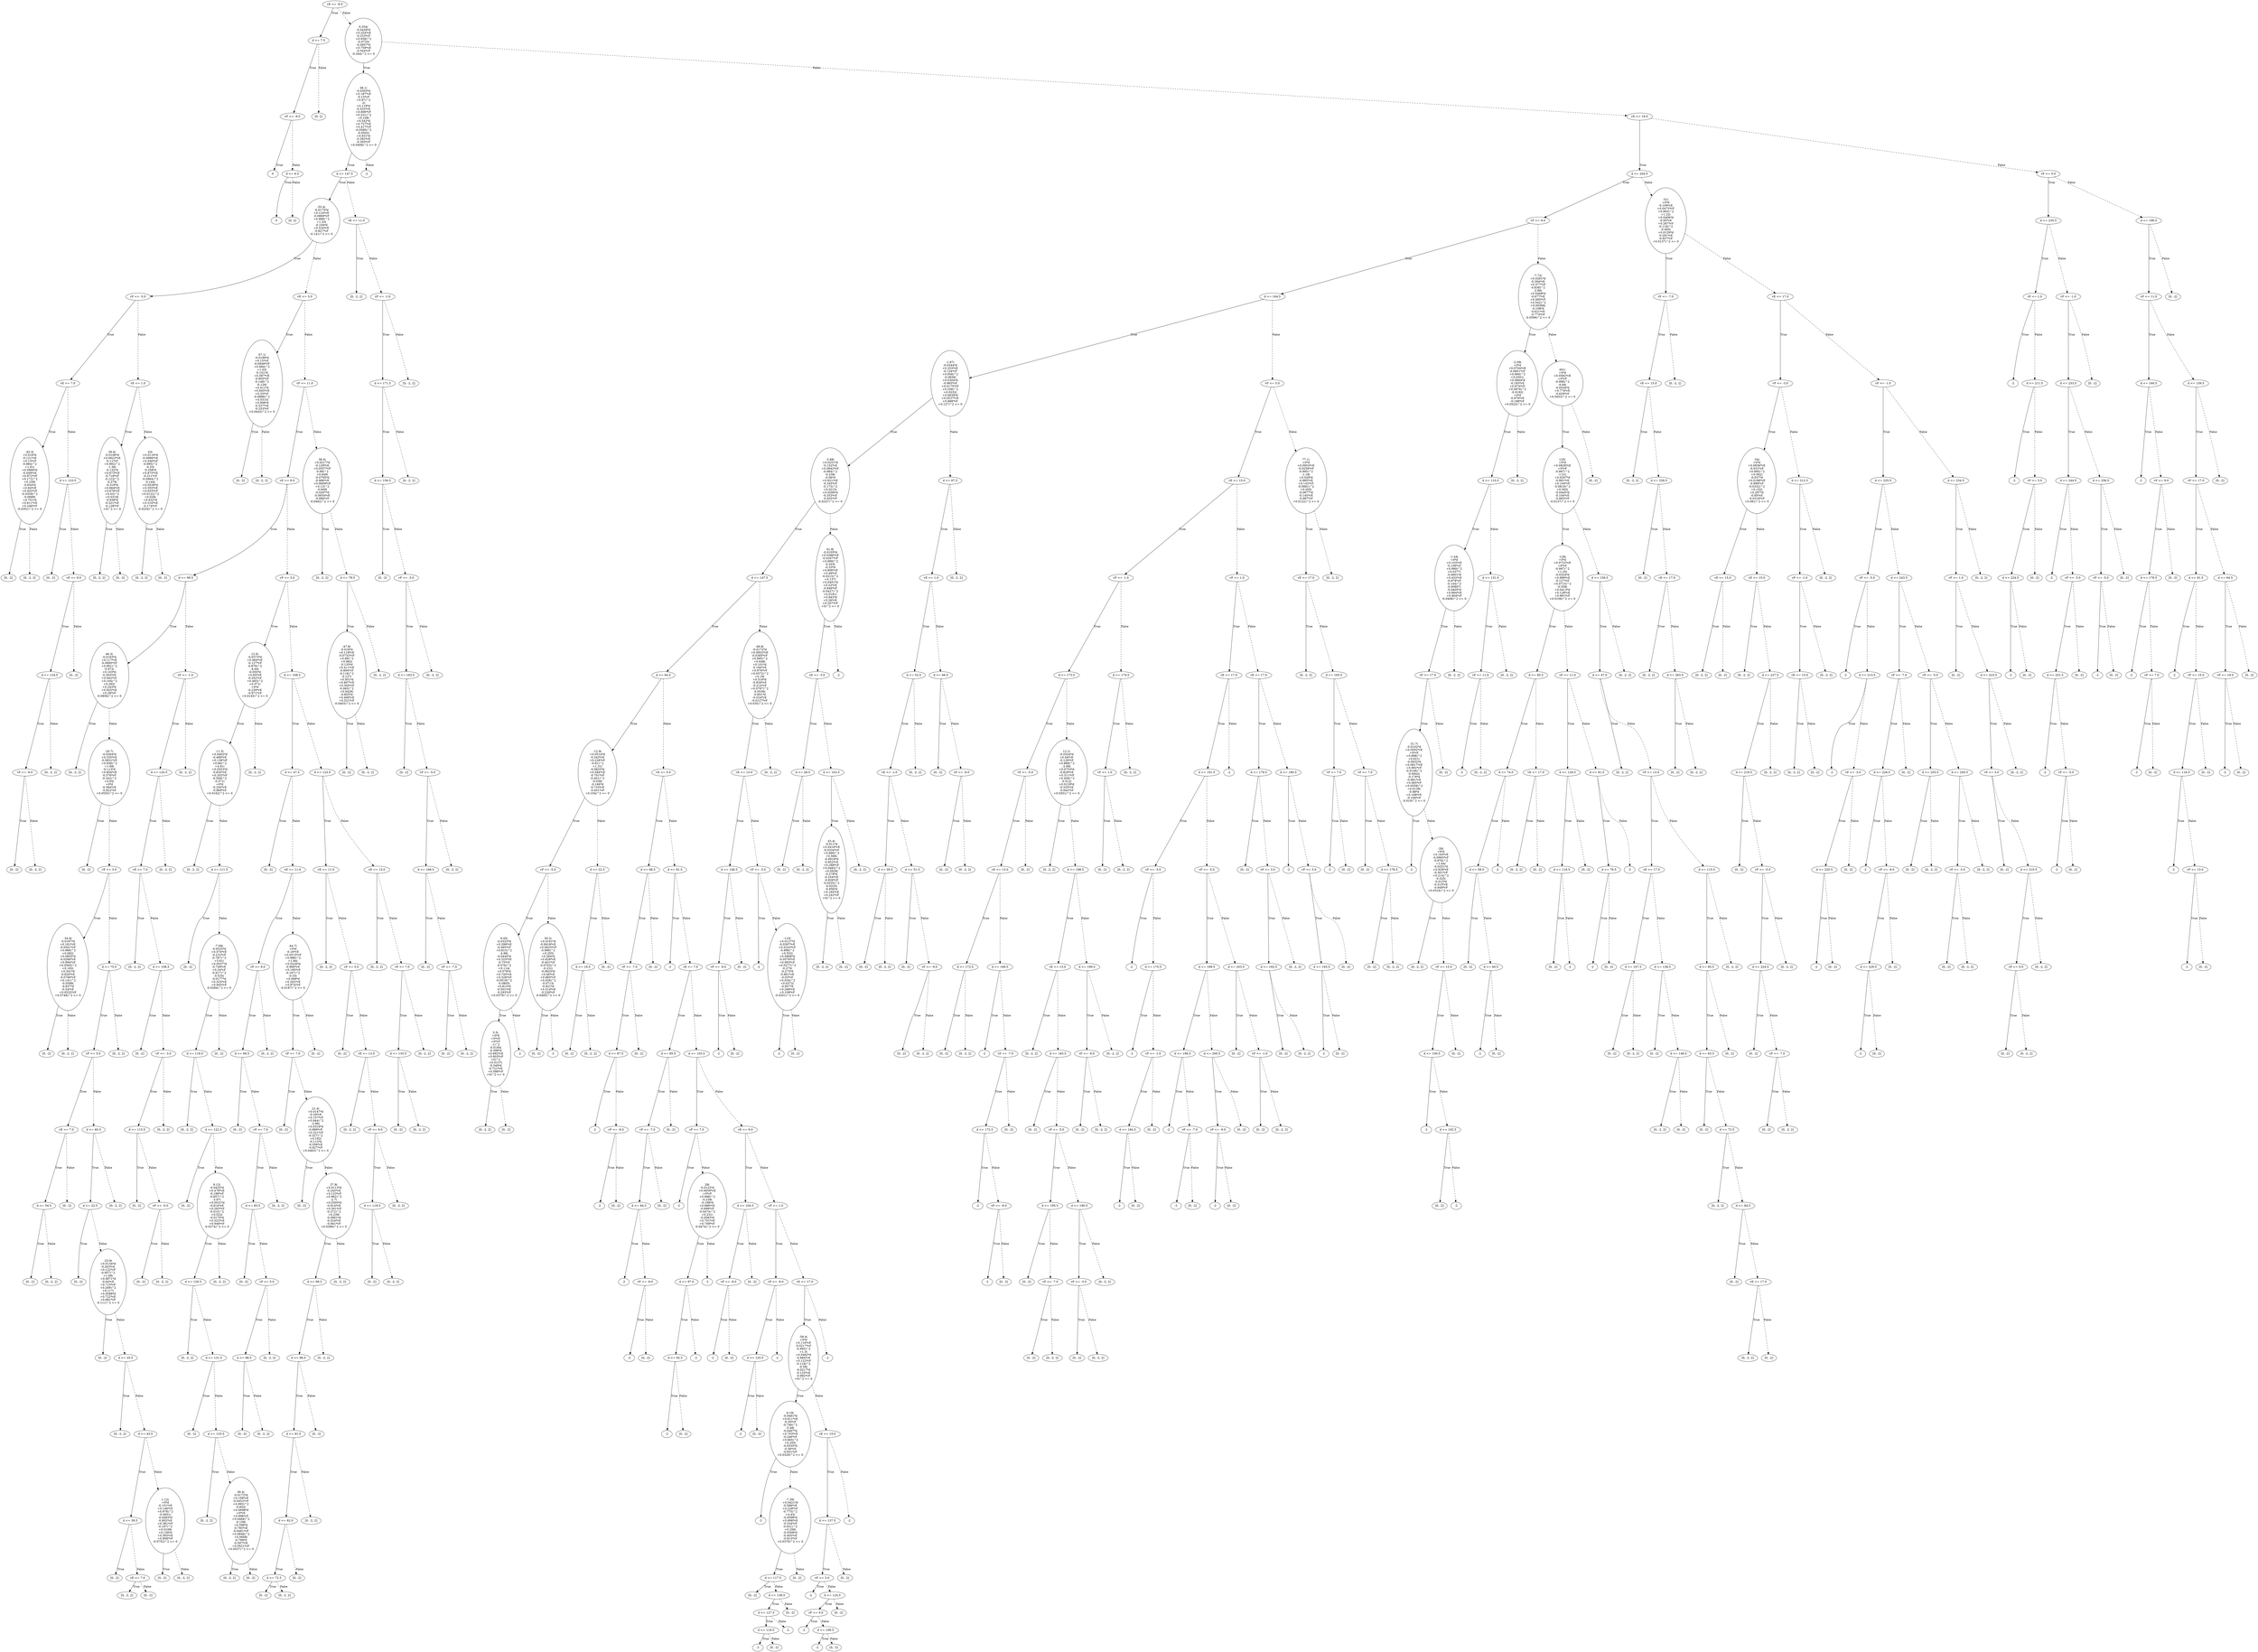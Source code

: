 digraph {
0 [label="vE <= -9.0"];
1 [label="d <= 7.5"];
2 [label="vF <= -9.0"];
3 [label="0"];
2 -> 3 [label="True"];
4 [label="d <= 6.5"];
5 [label="0"];
4 -> 5 [label="True"];
6 [label="[0, 2]"];
4 -> 6 [style="dashed", label="False"];
2 -> 4 [style="dashed", label="False"];
1 -> 2 [label="True"];
7 [label="[0, 2]"];
1 -> 7 [style="dashed", label="False"];
0 -> 1 [label="True"];
8 [label="0.354(\n-0.0428*d\n+0.254*vE\n-0.233*vF\n+0.938)^2\n-0.0733(\n-0.0957*d\n+0.759*vE\n-0.544*vF\n-0.344)^2 <= 0"];
9 [label="38.1(\n-0.0303*d\n+0.187*vE\n-0.15*vF\n+0.97)^2\n-2(\n+0.119*d\n-0.532*vE\n+0.806*vF\n+0.231)^2\n+0.108(\n+0.542*d\n+0.727*vE\n+0.417*vF\n-0.0589)^2\n-0.0502(\n+0.831*d\n-0.392*vE\n-0.393*vF\n+0.0408)^2 <= 0"];
10 [label="d <= 147.5"];
11 [label="-55.4(\n-0.0175*d\n+0.124*vE\n-0.0869*vF\n+0.988)^2\n+1.33(\n-0.104*d\n+0.534*vE\n-0.827*vF\n-0.141)^2 <= 0"];
12 [label="vF <= -5.0"];
13 [label="vE <= 7.0"];
14 [label="-45.3(\n+0.016*d\n-0.121*vE\n+0.13*vF\n-0.984)^2\n+1.61(\n+0.0866*d\n-0.449*vE\n+0.872*vF\n+0.172)^2\n+0.109(\n-0.654*d\n+0.64*vE\n+0.402*vF\n-0.0359)^2\n-0.0689(\n+0.751*d\n+0.611*vE\n+0.246*vF\n-0.0301)^2 <= 0"];
15 [label="[0, -2]"];
14 -> 15 [label="True"];
16 [label="[0, -2, 2]"];
14 -> 16 [style="dashed", label="False"];
13 -> 14 [label="True"];
17 [label="d <= 123.5"];
18 [label="[0, -2]"];
17 -> 18 [label="True"];
19 [label="vE <= 9.0"];
20 [label="d <= 124.5"];
21 [label="vF <= -9.0"];
22 [label="[0, -2]"];
21 -> 22 [label="True"];
23 [label="[0, -2, 2]"];
21 -> 23 [style="dashed", label="False"];
20 -> 21 [label="True"];
24 [label="[0, -2, 2]"];
20 -> 24 [style="dashed", label="False"];
19 -> 20 [label="True"];
25 [label="[0, -2]"];
19 -> 25 [style="dashed", label="False"];
17 -> 19 [style="dashed", label="False"];
13 -> 17 [style="dashed", label="False"];
12 -> 13 [label="True"];
26 [label="vE <= 1.0"];
27 [label="39.4(\n-0.0106*d\n+0.0622*vE\n-0.11*vF\n+0.992)^2\n-1.36(\n-0.132*d\n+0.673*vE\n-0.718*vF\n-0.123)^2\n-0.279(\n-0.319*d\n+0.664*vE\n+0.676*vF\n+0.03)^2\n+0.0318(\n-0.938*d\n-0.321*vE\n-0.128*vF\n+0)^2 <= 0"];
28 [label="[0, -2, 2]"];
27 -> 28 [label="True"];
29 [label="[0, -2]"];
27 -> 29 [style="dashed", label="False"];
26 -> 27 [label="True"];
30 [label="43(\n+0.0116*d\n-0.0886*vE\n+0.046*vF\n-0.995)^2\n-0.33(\n-0.358*d\n+0.875*vE\n-0.311*vF\n-0.0964)^2\n-0.144(\n+0.0539*d\n+0.355*vE\n+0.933*vF\n+0.0122)^2\n+0.028(\n+0.932*d\n+0.316*vE\n-0.174*vF\n-0.0254)^2 <= 0"];
31 [label="[0, -2, 2]"];
30 -> 31 [label="True"];
32 [label="[0, -2]"];
30 -> 32 [style="dashed", label="False"];
26 -> 30 [style="dashed", label="False"];
12 -> 26 [style="dashed", label="False"];
11 -> 12 [label="True"];
33 [label="vE <= 5.0"];
34 [label="-57.1(\n-0.0189*d\n+0.15*vE\n-0.0948*vF\n+0.984)^2\n+1.03(\n-0.101*d\n+0.387*vE\n-0.905*vF\n-0.148)^2\n-0.126(\n+0.411*d\n+0.845*vE\n+0.33*vF\n-0.0888)^2\n+0.0315(\n+0.906*d\n-0.337*vE\n-0.253*vF\n+0.0443)^2 <= 0"];
35 [label="[0, -2]"];
34 -> 35 [label="True"];
36 [label="[0, -2, 2]"];
34 -> 36 [style="dashed", label="False"];
33 -> 34 [label="True"];
37 [label="vF <= 11.0"];
38 [label="vE <= 9.0"];
39 [label="d <= 99.5"];
40 [label="46.3(\n-0.0163*d\n+0.117*vE\n-0.0695*vF\n+0.991)^2\n-0.972(\n+0.103*d\n-0.303*vE\n+0.942*vF\n+0.104)^2\n+0.262(\n+0.243*d\n+0.925*vE\n+0.28*vF\n-0.0856)^2 <= 0"];
41 [label="[0, -2, 2]"];
40 -> 41 [label="True"];
42 [label="-20.7(\n-0.0264*d\n+0.335*vE\n-0.0831*vF\n+0.938)^2\n+1.68(\n-0.113*d\n+0.854*vE\n-0.376*vF\n-0.342)^2\n+0.65(\n+0*d\n-0.384*vE\n-0.922*vF\n+0.0555)^2 <= 0"];
43 [label="[0, -2]"];
42 -> 43 [label="True"];
44 [label="vF <= 3.0"];
45 [label="-34.6(\n-0.0187*d\n+0.161*vE\n-0.0501*vF\n+0.986)^2\n+0.682(\n+0.0855*d\n-0.0266*vE\n+0.994*vF\n+0.0565)^2\n+0.182(\n+0.541*d\n-0.826*vE\n-0.0766*vF\n+0.141)^2\n-0.0588(\n-0.837*d\n-0.54*vE\n+0.0532*vF\n+0.0748)^2 <= 0"];
46 [label="[0, -2]"];
45 -> 46 [label="True"];
47 [label="[0, -2, 2]"];
45 -> 47 [style="dashed", label="False"];
44 -> 45 [label="True"];
48 [label="d <= 75.5"];
49 [label="vF <= 5.0"];
50 [label="vE <= 7.0"];
51 [label="d <= 54.5"];
52 [label="[0, -2]"];
51 -> 52 [label="True"];
53 [label="[0, -2, 2]"];
51 -> 53 [style="dashed", label="False"];
50 -> 51 [label="True"];
54 [label="[0, -2]"];
50 -> 54 [style="dashed", label="False"];
49 -> 50 [label="True"];
55 [label="d <= 60.5"];
56 [label="d <= 22.5"];
57 [label="[0, -2]"];
56 -> 57 [label="True"];
58 [label="-23.9(\n+0.0134*d\n-0.263*vE\n+0.122*vF\n-0.957)^2\n+1.69(\n+0.0871*d\n-0.64*vE\n+0.715*vF\n+0.269)^2\n+0.117(\n+0.0588*d\n+0.722*vE\n+0.681*vF\n-0.111)^2 <= 0"];
59 [label="[0, -2]"];
58 -> 59 [label="True"];
60 [label="d <= 35.5"];
61 [label="[0, -2, 2]"];
60 -> 61 [label="True"];
62 [label="d <= 43.5"];
63 [label="d <= 39.5"];
64 [label="[0, -2]"];
63 -> 64 [label="True"];
65 [label="vE <= 7.0"];
66 [label="[0, -2, 2]"];
65 -> 66 [label="True"];
67 [label="[0, -2]"];
65 -> 67 [style="dashed", label="False"];
63 -> 65 [style="dashed", label="False"];
62 -> 63 [label="True"];
68 [label="1.12(\n+0*d\n-0.151*vE\n+0.146*vF\n+0.978)^2\n-0.0651(\n-0.0483*d\n-0.902*vE\n+0.381*vF\n-0.197)^2\n+0.0108(\n+0.126*d\n+0.393*vE\n+0.908*vF\n-0.0752)^2 <= 0"];
69 [label="[0, -2]"];
68 -> 69 [label="True"];
70 [label="[0, -2, 2]"];
68 -> 70 [style="dashed", label="False"];
62 -> 68 [style="dashed", label="False"];
60 -> 62 [style="dashed", label="False"];
58 -> 60 [style="dashed", label="False"];
56 -> 58 [style="dashed", label="False"];
55 -> 56 [label="True"];
71 [label="[0, -2, 2]"];
55 -> 71 [style="dashed", label="False"];
49 -> 55 [style="dashed", label="False"];
48 -> 49 [label="True"];
72 [label="[0, -2, 2]"];
48 -> 72 [style="dashed", label="False"];
44 -> 48 [style="dashed", label="False"];
42 -> 44 [style="dashed", label="False"];
40 -> 42 [style="dashed", label="False"];
39 -> 40 [label="True"];
73 [label="vF <= -1.0"];
74 [label="d <= 120.5"];
75 [label="vE <= 7.0"];
76 [label="[0, -2, 2]"];
75 -> 76 [label="True"];
77 [label="d <= 108.5"];
78 [label="[0, -2]"];
77 -> 78 [label="True"];
79 [label="vF <= -3.0"];
80 [label="d <= 115.5"];
81 [label="[0, -2]"];
80 -> 81 [label="True"];
82 [label="vF <= -5.0"];
83 [label="[0, -2]"];
82 -> 83 [label="True"];
84 [label="[0, -2, 2]"];
82 -> 84 [style="dashed", label="False"];
80 -> 82 [style="dashed", label="False"];
79 -> 80 [label="True"];
85 [label="[0, -2, 2]"];
79 -> 85 [style="dashed", label="False"];
77 -> 79 [style="dashed", label="False"];
75 -> 77 [style="dashed", label="False"];
74 -> 75 [label="True"];
86 [label="[0, -2, 2]"];
74 -> 86 [style="dashed", label="False"];
73 -> 74 [label="True"];
87 [label="[0, -2, 2]"];
73 -> 87 [style="dashed", label="False"];
39 -> 73 [style="dashed", label="False"];
38 -> 39 [label="True"];
88 [label="vF <= 3.0"];
89 [label="12.5(\n-0.0373*d\n+0.464*vE\n-0.127*vF\n-0.876)^2\n-4.64(\n-0.055*d\n+0.85*vE\n-0.202*vF\n+0.483)^2\n+0.571(\n+0*d\n-0.239*vE\n-0.971*vF\n+0.0145)^2 <= 0"];
90 [label="-11.5(\n+0.0402*d\n-0.489*vE\n+0.138*vF\n+0.86)^2\n+4.91(\n+0.0553*d\n-0.835*vE\n+0.202*vF\n-0.509)^2\n-0.571(\n+0*d\n-0.245*vE\n-0.969*vF\n+0.0162)^2 <= 0"];
91 [label="[0, -2, 2]"];
90 -> 91 [label="True"];
92 [label="d <= 111.5"];
93 [label="[0, -2]"];
92 -> 93 [label="True"];
94 [label="-7.69(\n-0.0525*d\n+0.574*vE\n-0.222*vF\n-0.787)^2\n+5.61(\n+0.0537*d\n-0.748*vE\n+0.24*vF\n-0.617)^2\n-0.525(\n-0.0177*d\n+0.325*vE\n+0.945*vF\n-0.0284)^2 <= 0"];
95 [label="d <= 118.0"];
96 [label="[0, -2, 2]"];
95 -> 96 [label="True"];
97 [label="d <= 122.5"];
98 [label="[0, -2]"];
97 -> 98 [label="True"];
99 [label="9.12(\n-0.0425*d\n+0.478*vE\n-0.188*vF\n-0.857)^2\n-3.97(\n+0.0531*d\n-0.814*vE\n+0.263*vF\n-0.515)^2\n+0.522(\n-0.0175*d\n+0.322*vE\n+0.946*vF\n-0.0274)^2 <= 0"];
100 [label="d <= 126.5"];
101 [label="[0, -2, 2]"];
100 -> 101 [label="True"];
102 [label="d <= 131.5"];
103 [label="[0, -2]"];
102 -> 103 [label="True"];
104 [label="d <= 133.5"];
105 [label="[0, -2, 2]"];
104 -> 105 [label="True"];
106 [label="39.4(\n-0.0172*d\n+0.108*vE\n-0.0452*vF\n+0.993)^2\n-0.602(\n+0.0698*d\n+0*vE\n+0.996*vF\n+0.0468)^2\n-0.158(\n+0.598*d\n-0.795*vE\n-0.0481*vF\n+0.0948)^2\n+0.0668(\n-0.799*d\n-0.597*vE\n+0.0521*vF\n+0.0537)^2 <= 0"];
107 [label="[0, -2, 2]"];
106 -> 107 [label="True"];
108 [label="[0, -2]"];
106 -> 108 [style="dashed", label="False"];
104 -> 106 [style="dashed", label="False"];
102 -> 104 [style="dashed", label="False"];
100 -> 102 [style="dashed", label="False"];
99 -> 100 [label="True"];
109 [label="[0, -2, 2]"];
99 -> 109 [style="dashed", label="False"];
97 -> 99 [style="dashed", label="False"];
95 -> 97 [style="dashed", label="False"];
94 -> 95 [label="True"];
110 [label="[0, -2]"];
94 -> 110 [style="dashed", label="False"];
92 -> 94 [style="dashed", label="False"];
90 -> 92 [style="dashed", label="False"];
89 -> 90 [label="True"];
111 [label="[0, -2, 2]"];
89 -> 111 [style="dashed", label="False"];
88 -> 89 [label="True"];
112 [label="d <= 108.5"];
113 [label="d <= 47.5"];
114 [label="[0, -2]"];
113 -> 114 [label="True"];
115 [label="vE <= 11.0"];
116 [label="vF <= 9.0"];
117 [label="d <= 66.5"];
118 [label="[0, -2]"];
117 -> 118 [label="True"];
119 [label="vF <= 7.0"];
120 [label="d <= 83.5"];
121 [label="[0, -2]"];
120 -> 121 [label="True"];
122 [label="vF <= 5.0"];
123 [label="d <= 98.5"];
124 [label="[0, -2]"];
123 -> 124 [label="True"];
125 [label="[0, -2, 2]"];
123 -> 125 [style="dashed", label="False"];
122 -> 123 [label="True"];
126 [label="[0, -2, 2]"];
122 -> 126 [style="dashed", label="False"];
120 -> 122 [style="dashed", label="False"];
119 -> 120 [label="True"];
127 [label="[0, -2, 2]"];
119 -> 127 [style="dashed", label="False"];
117 -> 119 [style="dashed", label="False"];
116 -> 117 [label="True"];
128 [label="[0, -2, 2]"];
116 -> 128 [style="dashed", label="False"];
115 -> 116 [label="True"];
129 [label="-44.7(\n+0*d\n-0.16*vE\n+0.0515*vF\n+0.986)^2\n+1.84(\n+0.0226*d\n-0.966*vE\n+0.195*vF\n-0.167)^2\n-0.33(\n+0.099*d\n+0.202*vE\n+0.974*vF\n-0.0187)^2 <= 0"];
130 [label="vF <= 7.0"];
131 [label="[0, -2]"];
130 -> 131 [label="True"];
132 [label="21.4(\n+0.0147*d\n-0.29*vE\n+0.157*vF\n+0.944)^2\n-2.96(\n+0.0319*d\n-0.889*vE\n+0.321*vF\n-0.327)^2\n+0.192(\n-0.113*d\n-0.356*vE\n-0.927*vF\n+0.0463)^2 <= 0"];
133 [label="[0, -2]"];
132 -> 133 [label="True"];
134 [label="27.8(\n+0.0113*d\n-0.245*vE\n+0.123*vF\n+0.962)^2\n-2.7(\n+0.0305*d\n-0.914*vE\n+0.301*vF\n-0.272)^2\n+0.239(\n-0.0901*d\n-0.324*vE\n-0.941*vF\n+0.0389)^2 <= 0"];
135 [label="d <= 99.5"];
136 [label="d <= 96.0"];
137 [label="d <= 91.5"];
138 [label="d <= 82.0"];
139 [label="d <= 72.5"];
140 [label="[0, -2]"];
139 -> 140 [label="True"];
141 [label="[0, -2, 2]"];
139 -> 141 [style="dashed", label="False"];
138 -> 139 [label="True"];
142 [label="[0, -2]"];
138 -> 142 [style="dashed", label="False"];
137 -> 138 [label="True"];
143 [label="[0, -2, 2]"];
137 -> 143 [style="dashed", label="False"];
136 -> 137 [label="True"];
144 [label="[0, -2]"];
136 -> 144 [style="dashed", label="False"];
135 -> 136 [label="True"];
145 [label="[0, -2, 2]"];
135 -> 145 [style="dashed", label="False"];
134 -> 135 [label="True"];
146 [label="[0, -2, 2]"];
134 -> 146 [style="dashed", label="False"];
132 -> 134 [style="dashed", label="False"];
130 -> 132 [style="dashed", label="False"];
129 -> 130 [label="True"];
147 [label="[0, -2]"];
129 -> 147 [style="dashed", label="False"];
115 -> 129 [style="dashed", label="False"];
113 -> 115 [style="dashed", label="False"];
112 -> 113 [label="True"];
148 [label="d <= 123.5"];
149 [label="vE <= 11.0"];
150 [label="[0, -2, 2]"];
149 -> 150 [label="True"];
151 [label="vF <= 5.0"];
152 [label="[0, -2]"];
151 -> 152 [label="True"];
153 [label="vE <= 13.0"];
154 [label="[0, -2, 2]"];
153 -> 154 [label="True"];
155 [label="vF <= 9.0"];
156 [label="d <= 118.5"];
157 [label="[0, -2]"];
156 -> 157 [label="True"];
158 [label="[0, -2, 2]"];
156 -> 158 [style="dashed", label="False"];
155 -> 156 [label="True"];
159 [label="[0, -2, 2]"];
155 -> 159 [style="dashed", label="False"];
153 -> 155 [style="dashed", label="False"];
151 -> 153 [style="dashed", label="False"];
149 -> 151 [style="dashed", label="False"];
148 -> 149 [label="True"];
160 [label="vE <= 13.0"];
161 [label="[0, -2, 2]"];
160 -> 161 [label="True"];
162 [label="vF <= 7.0"];
163 [label="d <= 135.5"];
164 [label="[0, -2]"];
163 -> 164 [label="True"];
165 [label="[0, -2, 2]"];
163 -> 165 [style="dashed", label="False"];
162 -> 163 [label="True"];
166 [label="[0, -2, 2]"];
162 -> 166 [style="dashed", label="False"];
160 -> 162 [style="dashed", label="False"];
148 -> 160 [style="dashed", label="False"];
112 -> 148 [style="dashed", label="False"];
88 -> 112 [style="dashed", label="False"];
38 -> 88 [style="dashed", label="False"];
37 -> 38 [label="True"];
167 [label="38.4(\n+0.0217*d\n-0.129*vE\n+0.0557*vF\n-0.99)^2\n+0.649(\n-0.0795*d\n-0.986*vE\n+0.0609*vF\n+0.13)^2\n-0.609(\n-0.0297*d\n-0.0654*vE\n-0.996*vF\n-0.0482)^2 <= 0"];
168 [label="[0, -2, 2]"];
167 -> 168 [label="True"];
169 [label="d <= 78.5"];
170 [label="-47.8(\n-0.018*d\n+0.118*vE\n-0.0732*vF\n+0.99)^2\n+0.962(\n-0.135*d\n+0.411*vE\n-0.894*vF\n-0.118)^2\n-0.127(\n+0.501*d\n+0.807*vE\n+0.305*vF\n-0.065)^2\n+0.0428(\n-0.855*d\n+0.406*vE\n+0.321*vF\n-0.0403)^2 <= 0"];
171 [label="[0, -2]"];
170 -> 171 [label="True"];
172 [label="[0, -2, 2]"];
170 -> 172 [style="dashed", label="False"];
169 -> 170 [label="True"];
173 [label="[0, -2, 2]"];
169 -> 173 [style="dashed", label="False"];
167 -> 169 [style="dashed", label="False"];
37 -> 167 [style="dashed", label="False"];
33 -> 37 [style="dashed", label="False"];
11 -> 33 [style="dashed", label="False"];
10 -> 11 [label="True"];
174 [label="vE <= 11.0"];
175 [label="[0, -2, 2]"];
174 -> 175 [label="True"];
176 [label="vF <= -1.0"];
177 [label="d <= 171.5"];
178 [label="d <= 156.5"];
179 [label="[0, -2]"];
178 -> 179 [label="True"];
180 [label="vF <= -3.0"];
181 [label="d <= 163.5"];
182 [label="[0, -2]"];
181 -> 182 [label="True"];
183 [label="vF <= -5.0"];
184 [label="d <= 168.5"];
185 [label="[0, -2]"];
184 -> 185 [label="True"];
186 [label="vF <= -7.0"];
187 [label="[0, -2]"];
186 -> 187 [label="True"];
188 [label="[0, -2, 2]"];
186 -> 188 [style="dashed", label="False"];
184 -> 186 [style="dashed", label="False"];
183 -> 184 [label="True"];
189 [label="[0, -2, 2]"];
183 -> 189 [style="dashed", label="False"];
181 -> 183 [style="dashed", label="False"];
180 -> 181 [label="True"];
190 [label="[0, -2, 2]"];
180 -> 190 [style="dashed", label="False"];
178 -> 180 [style="dashed", label="False"];
177 -> 178 [label="True"];
191 [label="[0, -2, 2]"];
177 -> 191 [style="dashed", label="False"];
176 -> 177 [label="True"];
192 [label="[0, -2, 2]"];
176 -> 192 [style="dashed", label="False"];
174 -> 176 [style="dashed", label="False"];
10 -> 174 [style="dashed", label="False"];
9 -> 10 [label="True"];
193 [label="-2"];
9 -> 193 [style="dashed", label="False"];
8 -> 9 [label="True"];
194 [label="vE <= 19.0"];
195 [label="d <= 204.5"];
196 [label="vF <= 9.0"];
197 [label="d <= 164.5"];
198 [label="-1.97(\n-0.0344*d\n+0.253*vE\n-0.134*vF\n+0.958)^2\n-0.0656(\n+0.0304*d\n-0.965*vE\n+0.0175*vF\n+0.258)^2\n+0.0232(\n+0.0639*d\n+0.0537*vE\n+0.988*vF\n+0.127)^2 <= 0"];
199 [label="-3.88(\n+0.0251*d\n-0.152*vE\n+0.0842*vF\n-0.984)^2\n-0.238(\n-0.06*d\n+0.921*vE\n-0.345*vF\n-0.173)^2\n+0.0215(\n+0.0266*d\n-0.353*vE\n-0.935*vF\n-0.0247)^2 <= 0"];
200 [label="d <= 147.5"];
201 [label="d <= 64.5"];
202 [label="-12.9(\n+0.0514*d\n-0.343*vE\n+0.228*vF\n-0.91)^2\n+1.31(\n-0.0833*d\n+0.584*vE\n-0.701*vF\n-0.401)^2\n-0.036(\n-0.166*d\n-0.733*vE\n-0.651*vF\n+0.104)^2 <= 0"];
203 [label="vF <= -5.0"];
204 [label="9.45(\n-0.0323*d\n+0.299*vE\n-0.495*vF\n+0.815)^2\n-4.96(\n-0.0445*d\n+0.323*vE\n-0.75*vF\n-0.576)^2\n+0.114(\n+0.579*d\n+0.745*vE\n+0.326*vF\n-0.0519)^2\n-0.0805(\n+0.813*d\n-0.501*vE\n-0.293*vF\n+0.0379)^2 <= 0"];
205 [label="5.5(\n+0*d\n+0*vE\n+0*vF\n-1)^2\n-0.0184(\n-0.396*d\n+0.692*vE\n+0.603*vF\n+0)^2\n+0.0137(\n-0.349*d\n-0.721*vE\n+0.598*vF\n+0)^2 <= 0"];
206 [label="[0, -2, 2]"];
205 -> 206 [label="True"];
207 [label="[0, -2]"];
205 -> 207 [style="dashed", label="False"];
204 -> 205 [label="True"];
208 [label="-2"];
204 -> 208 [style="dashed", label="False"];
203 -> 204 [label="True"];
209 [label="30.2(\n+0.0161*d\n-0.0618*vE\n+0.0625*vF\n-0.996)^2\n+0.255(\n+0.384*d\n+0.828*vE\n-0.401*vF\n-0.0703)^2\n-0.231(\n-0.0625*d\n+0.46*vE\n+0.885*vF\n+0.026)^2\n-0.0713(\n-0.921*d\n+0.314*vE\n-0.226*vF\n-0.0485)^2 <= 0"];
210 [label="[0, -2]"];
209 -> 210 [label="True"];
211 [label="-2"];
209 -> 211 [style="dashed", label="False"];
203 -> 209 [style="dashed", label="False"];
202 -> 203 [label="True"];
212 [label="d <= 22.5"];
213 [label="d <= 19.5"];
214 [label="[0, -2]"];
213 -> 214 [label="True"];
215 [label="[0, -2, 2]"];
213 -> 215 [style="dashed", label="False"];
212 -> 213 [label="True"];
216 [label="[0, -2]"];
212 -> 216 [style="dashed", label="False"];
202 -> 212 [style="dashed", label="False"];
201 -> 202 [label="True"];
217 [label="vE <= 5.0"];
218 [label="d <= 68.5"];
219 [label="vF <= -7.0"];
220 [label="d <= 67.5"];
221 [label="-2"];
220 -> 221 [label="True"];
222 [label="vF <= -9.0"];
223 [label="-2"];
222 -> 223 [label="True"];
224 [label="[0, -2]"];
222 -> 224 [style="dashed", label="False"];
220 -> 222 [style="dashed", label="False"];
219 -> 220 [label="True"];
225 [label="[0, -2]"];
219 -> 225 [style="dashed", label="False"];
218 -> 219 [label="True"];
226 [label="[0, -2]"];
218 -> 226 [style="dashed", label="False"];
217 -> 218 [label="True"];
227 [label="d <= 81.5"];
228 [label="-2"];
227 -> 228 [label="True"];
229 [label="vE <= 7.0"];
230 [label="d <= 85.5"];
231 [label="vF <= -7.0"];
232 [label="d <= 84.5"];
233 [label="-2"];
232 -> 233 [label="True"];
234 [label="vF <= -9.0"];
235 [label="-2"];
234 -> 235 [label="True"];
236 [label="[0, -2]"];
234 -> 236 [style="dashed", label="False"];
232 -> 234 [style="dashed", label="False"];
231 -> 232 [label="True"];
237 [label="[0, -2]"];
231 -> 237 [style="dashed", label="False"];
230 -> 231 [label="True"];
238 [label="[0, -2]"];
230 -> 238 [style="dashed", label="False"];
229 -> 230 [label="True"];
239 [label="d <= 103.5"];
240 [label="vF <= 7.0"];
241 [label="-2"];
240 -> 241 [label="True"];
242 [label="28(\n-0.0122*d\n+0.0659*vE\n+0*vF\n+0.998)^2\n-0.239(\n-0.198*d\n+0.686*vE\n-0.698*vF\n-0.0474)^2\n+0.231(\n-0.0583*d\n+0.701*vE\n+0.709*vF\n-0.0474)^2 <= 0"];
243 [label="d <= 97.0"];
244 [label="d <= 92.5"];
245 [label="-2"];
244 -> 245 [label="True"];
246 [label="[0, -2]"];
244 -> 246 [style="dashed", label="False"];
243 -> 244 [label="True"];
247 [label="-2"];
243 -> 247 [style="dashed", label="False"];
242 -> 243 [label="True"];
248 [label="-2"];
242 -> 248 [style="dashed", label="False"];
240 -> 242 [style="dashed", label="False"];
239 -> 240 [label="True"];
249 [label="vE <= 9.0"];
250 [label="d <= 104.5"];
251 [label="vF <= -9.0"];
252 [label="-2"];
251 -> 252 [label="True"];
253 [label="[0, -2]"];
251 -> 253 [style="dashed", label="False"];
250 -> 251 [label="True"];
254 [label="[0, -2]"];
250 -> 254 [style="dashed", label="False"];
249 -> 250 [label="True"];
255 [label="vF <= 1.0"];
256 [label="vF <= -9.0"];
257 [label="d <= 125.5"];
258 [label="-2"];
257 -> 258 [label="True"];
259 [label="[0, -2]"];
257 -> 259 [style="dashed", label="False"];
256 -> 257 [label="True"];
260 [label="-2"];
256 -> 260 [style="dashed", label="False"];
255 -> 256 [label="True"];
261 [label="vE <= 17.0"];
262 [label="-58.4(\n+0*d\n+0.116*vE\n-0.0217*vF\n-0.993)^2\n+1.3(\n+0.0482*d\n-0.984*vE\n+0.122*vF\n-0.118)^2\n-0.58(\n-0.0217*d\n-0.125*vE\n-0.992*vF\n+0)^2 <= 0"];
263 [label="6.19(\n-0.0481*d\n+0.611*vE\n-0.26*vF\n-0.746)^2\n-5.48(\n-0.0467*d\n+0.703*vE\n-0.246*vF\n+0.665)^2\n+0.255(\n-0.0535*d\n-0.36*vE\n-0.931*vF\n+0.0329)^2 <= 0"];
264 [label="-2"];
263 -> 264 [label="True"];
265 [label="-7.39(\n+0.0421*d\n-0.588*vE\n+0.228*vF\n-0.775)^2\n+4.43(\n-0.0598*d\n+0.698*vE\n-0.334*vF\n-0.631)^2\n+0.256(\n-0.0308*d\n-0.405*vE\n-0.913*vF\n+0.0376)^2 <= 0"];
266 [label="d <= 117.5"];
267 [label="[0, -2]"];
266 -> 267 [label="True"];
268 [label="d <= 136.5"];
269 [label="d <= 127.5"];
270 [label="d <= 119.5"];
271 [label="-2"];
270 -> 271 [label="True"];
272 [label="[0, -2]"];
270 -> 272 [style="dashed", label="False"];
269 -> 270 [label="True"];
273 [label="-2"];
269 -> 273 [style="dashed", label="False"];
268 -> 269 [label="True"];
274 [label="[0, -2]"];
268 -> 274 [style="dashed", label="False"];
266 -> 268 [style="dashed", label="False"];
265 -> 266 [label="True"];
275 [label="[0, -2]"];
265 -> 275 [style="dashed", label="False"];
263 -> 265 [style="dashed", label="False"];
262 -> 263 [label="True"];
276 [label="vE <= 15.0"];
277 [label="d <= 137.5"];
278 [label="vF <= 3.0"];
279 [label="-2"];
278 -> 279 [label="True"];
280 [label="d <= 124.5"];
281 [label="vF <= 5.0"];
282 [label="-2"];
281 -> 282 [label="True"];
283 [label="d <= 109.5"];
284 [label="-2"];
283 -> 284 [label="True"];
285 [label="[0, -2]"];
283 -> 285 [style="dashed", label="False"];
281 -> 283 [style="dashed", label="False"];
280 -> 281 [label="True"];
286 [label="[0, -2]"];
280 -> 286 [style="dashed", label="False"];
278 -> 280 [style="dashed", label="False"];
277 -> 278 [label="True"];
287 [label="[0, -2]"];
277 -> 287 [style="dashed", label="False"];
276 -> 277 [label="True"];
288 [label="-2"];
276 -> 288 [style="dashed", label="False"];
262 -> 276 [style="dashed", label="False"];
261 -> 262 [label="True"];
289 [label="-2"];
261 -> 289 [style="dashed", label="False"];
255 -> 261 [style="dashed", label="False"];
249 -> 255 [style="dashed", label="False"];
239 -> 249 [style="dashed", label="False"];
229 -> 239 [style="dashed", label="False"];
227 -> 229 [style="dashed", label="False"];
217 -> 227 [style="dashed", label="False"];
201 -> 217 [style="dashed", label="False"];
200 -> 201 [label="True"];
290 [label="-48.8(\n-0.0172*d\n+0.0952*vE\n-0.0385*vF\n+0.995)^2\n+0.648(\n+0.101*d\n-0.184*vE\n+0.976*vF\n+0.0572)^2\n+0.19(\n+0.516*d\n-0.826*vE\n-0.214*vF\n+0.0797)^2\n-0.0536(\n-0.851*d\n-0.524*vE\n-0.0127*vF\n+0.035)^2 <= 0"];
291 [label="vE <= 13.0"];
292 [label="d <= 148.5"];
293 [label="vF <= -9.0"];
294 [label="-2"];
293 -> 294 [label="True"];
295 [label="[0, -2]"];
293 -> 295 [style="dashed", label="False"];
292 -> 293 [label="True"];
296 [label="[0, -2]"];
292 -> 296 [style="dashed", label="False"];
291 -> 292 [label="True"];
297 [label="vF <= -3.0"];
298 [label="-2"];
297 -> 298 [label="True"];
299 [label="-110(\n+0.0127*d\n-0.0397*vE\n+0.0243*vF\n-0.999)^2\n+0.552(\n+0.0968*d\n-0.0576*vE\n+0.993*vF\n+0.0277)^2\n-0.275(\n-0.273*d\n-0.961*vE\n-0.03*vF\n+0.034)^2\n+0.0372(\n-0.957*d\n+0.268*vE\n+0.109*vF\n-0.0201)^2 <= 0"];
300 [label="-2"];
299 -> 300 [label="True"];
301 [label="[0, -2]"];
299 -> 301 [style="dashed", label="False"];
297 -> 299 [style="dashed", label="False"];
291 -> 297 [style="dashed", label="False"];
290 -> 291 [label="True"];
302 [label="[0, -2, 2]"];
290 -> 302 [style="dashed", label="False"];
200 -> 290 [style="dashed", label="False"];
199 -> 200 [label="True"];
303 [label="41.8(\n-0.0105*d\n+0.0386*vE\n-0.0267*vF\n+0.999)^2\n-0.203(\n-0.33*d\n+0.806*vE\n+0.49*vF\n-0.0215)^2\n+0.137(\n+0.0401*d\n+0.53*vE\n-0.846*vF\n-0.0427)^2\n+0.0181(\n+0.943*d\n+0.26*vE\n+0.207*vF\n+0)^2 <= 0"];
304 [label="vE <= -3.0"];
305 [label="d <= 28.5"];
306 [label="[0, -2]"];
305 -> 306 [label="True"];
307 [label="[0, -2, 2]"];
305 -> 307 [style="dashed", label="False"];
304 -> 305 [label="True"];
308 [label="d <= 103.5"];
309 [label="43.4(\n-0.011*d\n+0.0416*vE\n-0.0334*vF\n+0.999)^2\n+0.566(\n-0.0918*d\n-0.952*vE\n+0.288*vF\n+0.0483)^2\n+0.0926(\n-0.278*d\n-0.254*vE\n-0.926*vF\n-0.0235)^2\n-0.0225(\n-0.956*d\n+0.165*vE\n+0.242*vF\n+0)^2 <= 0"];
310 [label="[0, -2, 2]"];
309 -> 310 [label="True"];
311 [label="[0, -2]"];
309 -> 311 [style="dashed", label="False"];
308 -> 309 [label="True"];
312 [label="[0, -2, 2]"];
308 -> 312 [style="dashed", label="False"];
304 -> 308 [style="dashed", label="False"];
303 -> 304 [label="True"];
313 [label="-2"];
303 -> 313 [style="dashed", label="False"];
199 -> 303 [style="dashed", label="False"];
198 -> 199 [label="True"];
314 [label="d <= 67.5"];
315 [label="vE <= 1.0"];
316 [label="d <= 52.5"];
317 [label="vE <= -1.0"];
318 [label="d <= 39.5"];
319 [label="[0, -2]"];
318 -> 319 [label="True"];
320 [label="[0, -2, 2]"];
318 -> 320 [style="dashed", label="False"];
317 -> 318 [label="True"];
321 [label="d <= 51.5"];
322 [label="[0, -2]"];
321 -> 322 [label="True"];
323 [label="vF <= -9.0"];
324 [label="[0, -2]"];
323 -> 324 [label="True"];
325 [label="[0, -2, 2]"];
323 -> 325 [style="dashed", label="False"];
321 -> 323 [style="dashed", label="False"];
317 -> 321 [style="dashed", label="False"];
316 -> 317 [label="True"];
326 [label="[0, -2, 2]"];
316 -> 326 [style="dashed", label="False"];
315 -> 316 [label="True"];
327 [label="d <= 66.5"];
328 [label="[0, -2]"];
327 -> 328 [label="True"];
329 [label="vF <= -9.0"];
330 [label="[0, -2]"];
329 -> 330 [label="True"];
331 [label="[0, -2, 2]"];
329 -> 331 [style="dashed", label="False"];
327 -> 329 [style="dashed", label="False"];
315 -> 327 [style="dashed", label="False"];
314 -> 315 [label="True"];
332 [label="[0, -2, 2]"];
314 -> 332 [style="dashed", label="False"];
198 -> 314 [style="dashed", label="False"];
197 -> 198 [label="True"];
333 [label="vF <= 5.0"];
334 [label="vE <= 15.0"];
335 [label="vF <= -1.0"];
336 [label="d <= 173.5"];
337 [label="vF <= -5.0"];
338 [label="vE <= 13.0"];
339 [label="d <= 172.5"];
340 [label="[0, -2]"];
339 -> 340 [label="True"];
341 [label="[0, -2, 2]"];
339 -> 341 [style="dashed", label="False"];
338 -> 339 [label="True"];
342 [label="d <= 169.5"];
343 [label="-2"];
342 -> 343 [label="True"];
344 [label="vF <= -7.0"];
345 [label="d <= 172.5"];
346 [label="-2"];
345 -> 346 [label="True"];
347 [label="vF <= -9.0"];
348 [label="-2"];
347 -> 348 [label="True"];
349 [label="[0, -2]"];
347 -> 349 [style="dashed", label="False"];
345 -> 347 [style="dashed", label="False"];
344 -> 345 [label="True"];
350 [label="[0, -2]"];
344 -> 350 [style="dashed", label="False"];
342 -> 344 [style="dashed", label="False"];
338 -> 342 [style="dashed", label="False"];
337 -> 338 [label="True"];
351 [label="[0, -2]"];
337 -> 351 [style="dashed", label="False"];
336 -> 337 [label="True"];
352 [label="12.1(\n-0.0324*d\n+0.44*vE\n-0.129*vF\n+0.888)^2\n-2.68(\n+0.0753*d\n-0.829*vE\n+0.311*vF\n+0.458)^2\n-0.512(\n+0.0129*d\n-0.335*vE\n-0.942*vF\n+0.0301)^2 <= 0"];
353 [label="[0, -2, 2]"];
352 -> 353 [label="True"];
354 [label="d <= 198.5"];
355 [label="vE <= 13.0"];
356 [label="[0, -2, 2]"];
355 -> 356 [label="True"];
357 [label="d <= 183.5"];
358 [label="[0, -2]"];
357 -> 358 [label="True"];
359 [label="vF <= -5.0"];
360 [label="d <= 195.5"];
361 [label="[0, -2]"];
360 -> 361 [label="True"];
362 [label="vF <= -7.0"];
363 [label="[0, -2]"];
362 -> 363 [label="True"];
364 [label="[0, -2, 2]"];
362 -> 364 [style="dashed", label="False"];
360 -> 362 [style="dashed", label="False"];
359 -> 360 [label="True"];
365 [label="d <= 190.5"];
366 [label="vF <= -3.0"];
367 [label="[0, -2]"];
366 -> 367 [label="True"];
368 [label="[0, -2, 2]"];
366 -> 368 [style="dashed", label="False"];
365 -> 366 [label="True"];
369 [label="[0, -2, 2]"];
365 -> 369 [style="dashed", label="False"];
359 -> 365 [style="dashed", label="False"];
357 -> 359 [style="dashed", label="False"];
355 -> 357 [style="dashed", label="False"];
354 -> 355 [label="True"];
370 [label="d <= 199.5"];
371 [label="vF <= -9.0"];
372 [label="[0, -2]"];
371 -> 372 [label="True"];
373 [label="[0, -2, 2]"];
371 -> 373 [style="dashed", label="False"];
370 -> 371 [label="True"];
374 [label="[0, -2, 2]"];
370 -> 374 [style="dashed", label="False"];
354 -> 370 [style="dashed", label="False"];
352 -> 354 [style="dashed", label="False"];
336 -> 352 [style="dashed", label="False"];
335 -> 336 [label="True"];
375 [label="d <= 174.5"];
376 [label="vF <= 1.0"];
377 [label="[0, -2]"];
376 -> 377 [label="True"];
378 [label="[0, -2, 2]"];
376 -> 378 [style="dashed", label="False"];
375 -> 376 [label="True"];
379 [label="[0, -2, 2]"];
375 -> 379 [style="dashed", label="False"];
335 -> 375 [style="dashed", label="False"];
334 -> 335 [label="True"];
380 [label="vF <= 1.0"];
381 [label="vE <= 17.0"];
382 [label="d <= 191.5"];
383 [label="vF <= -3.0"];
384 [label="-2"];
383 -> 384 [label="True"];
385 [label="d <= 175.5"];
386 [label="-2"];
385 -> 386 [label="True"];
387 [label="vF <= -1.0"];
388 [label="d <= 184.5"];
389 [label="-2"];
388 -> 389 [label="True"];
390 [label="[0, -2]"];
388 -> 390 [style="dashed", label="False"];
387 -> 388 [label="True"];
391 [label="[0, -2]"];
387 -> 391 [style="dashed", label="False"];
385 -> 387 [style="dashed", label="False"];
383 -> 385 [style="dashed", label="False"];
382 -> 383 [label="True"];
392 [label="vF <= -5.0"];
393 [label="d <= 199.5"];
394 [label="d <= 196.5"];
395 [label="-2"];
394 -> 395 [label="True"];
396 [label="vF <= -7.0"];
397 [label="-2"];
396 -> 397 [label="True"];
398 [label="[0, -2]"];
396 -> 398 [style="dashed", label="False"];
394 -> 396 [style="dashed", label="False"];
393 -> 394 [label="True"];
399 [label="d <= 200.5"];
400 [label="vF <= -9.0"];
401 [label="-2"];
400 -> 401 [label="True"];
402 [label="[0, -2]"];
400 -> 402 [style="dashed", label="False"];
399 -> 400 [label="True"];
403 [label="[0, -2]"];
399 -> 403 [style="dashed", label="False"];
393 -> 399 [style="dashed", label="False"];
392 -> 393 [label="True"];
404 [label="d <= 203.5"];
405 [label="[0, -2]"];
404 -> 405 [label="True"];
406 [label="vF <= -1.0"];
407 [label="[0, -2]"];
406 -> 407 [label="True"];
408 [label="[0, -2, 2]"];
406 -> 408 [style="dashed", label="False"];
404 -> 406 [style="dashed", label="False"];
392 -> 404 [style="dashed", label="False"];
382 -> 392 [style="dashed", label="False"];
381 -> 382 [label="True"];
409 [label="-2"];
381 -> 409 [style="dashed", label="False"];
380 -> 381 [label="True"];
410 [label="vE <= 17.0"];
411 [label="d <= 179.5"];
412 [label="[0, -2]"];
411 -> 412 [label="True"];
413 [label="vF <= 3.0"];
414 [label="d <= 192.5"];
415 [label="[0, -2]"];
414 -> 415 [label="True"];
416 [label="[0, -2, 2]"];
414 -> 416 [style="dashed", label="False"];
413 -> 414 [label="True"];
417 [label="[0, -2, 2]"];
413 -> 417 [style="dashed", label="False"];
411 -> 413 [style="dashed", label="False"];
410 -> 411 [label="True"];
418 [label="d <= 180.5"];
419 [label="-2"];
418 -> 419 [label="True"];
420 [label="vF <= 3.0"];
421 [label="d <= 193.5"];
422 [label="-2"];
421 -> 422 [label="True"];
423 [label="[0, -2]"];
421 -> 423 [style="dashed", label="False"];
420 -> 421 [label="True"];
424 [label="[0, -2]"];
420 -> 424 [style="dashed", label="False"];
418 -> 420 [style="dashed", label="False"];
410 -> 418 [style="dashed", label="False"];
380 -> 410 [style="dashed", label="False"];
334 -> 380 [style="dashed", label="False"];
333 -> 334 [label="True"];
425 [label="77.1(\n+0*d\n+0.0953*vE\n-0.0259*vF\n-0.995)^2\n-1.18(\n+0.029*d\n-0.985*vE\n+0.142*vF\n-0.0981)^2\n+0.265(\n-0.0677*d\n-0.145*vE\n-0.987*vF\n+0.0122)^2 <= 0"];
426 [label="vE <= 17.0"];
427 [label="[0, -2, 2]"];
426 -> 427 [label="True"];
428 [label="d <= 165.5"];
429 [label="vF <= 7.0"];
430 [label="-2"];
429 -> 430 [label="True"];
431 [label="[0, -2]"];
429 -> 431 [style="dashed", label="False"];
428 -> 429 [label="True"];
432 [label="vF <= 7.0"];
433 [label="[0, -2]"];
432 -> 433 [label="True"];
434 [label="d <= 178.5"];
435 [label="[0, -2]"];
434 -> 435 [label="True"];
436 [label="[0, -2, 2]"];
434 -> 436 [style="dashed", label="False"];
432 -> 434 [style="dashed", label="False"];
428 -> 432 [style="dashed", label="False"];
426 -> 428 [style="dashed", label="False"];
425 -> 426 [label="True"];
437 [label="[0, -2, 2]"];
425 -> 437 [style="dashed", label="False"];
333 -> 425 [style="dashed", label="False"];
197 -> 333 [style="dashed", label="False"];
196 -> 197 [label="True"];
438 [label="-7.72(\n+0.0281*d\n-0.394*vE\n+0.377*vF\n-0.838)^2\n-2.86(\n+0.0468*d\n-0.677*vE\n+0.495*vF\n+0.542)^2\n+0.00366(\n-0.108*d\n-0.621*vE\n-0.774*vF\n-0.0596)^2 <= 0"];
439 [label="-2.09(\n+0*d\n+0.0704*vE\n-0.0851*vF\n+0.994)^2\n+0.0301(\n+0.0664*d\n-0.193*vE\n+0.974*vF\n+0.0976)^2\n-0.0192(\n+0*d\n-0.979*vE\n-0.198*vF\n+0.0523)^2 <= 0"];
440 [label="d <= 110.5"];
441 [label="-1.44(\n+0*d\n+0.103*vE\n-0.109*vF\n+0.989)^2\n+0.0377(\n-0.0601*d\n+0.452*vE\n-0.878*vF\n-0.144)^2\n-0.00807(\n-0.0405*d\n+0.884*vE\n+0.464*vF\n-0.0408)^2 <= 0"];
442 [label="vF <= 17.0"];
443 [label="-31.7(\n-0.0102*d\n+0.0592*vE\n+0*vF\n+0.998)^2\n+0.621(\n-0.0932*d\n+0.0817*vE\n+0.992*vF\n-0.0146)^2\n-0.0942(\n-0.176*d\n-0.981*vE\n+0.065*vF\n+0.0558)^2\n+0.0139(\n-0.98*d\n+0.168*vE\n-0.106*vF\n-0.019)^2 <= 0"];
444 [label="-2"];
443 -> 444 [label="True"];
445 [label="-26(\n+0*d\n+0.193*vE\n-0.0965*vF\n-0.976)^2\n+1.64(\n-0.0251*d\n+0.929*vE\n-0.301*vF\n+0.214)^2\n-0.325(\n-0.013*d\n-0.315*vE\n-0.949*vF\n+0.0316)^2 <= 0"];
446 [label="[0, -2, 2]"];
445 -> 446 [label="True"];
447 [label="vF <= 15.0"];
448 [label="d <= 100.5"];
449 [label="-2"];
448 -> 449 [label="True"];
450 [label="d <= 102.5"];
451 [label="[0, -2]"];
450 -> 451 [label="True"];
452 [label="-2"];
450 -> 452 [style="dashed", label="False"];
448 -> 450 [style="dashed", label="False"];
447 -> 448 [label="True"];
453 [label="[0, -2]"];
447 -> 453 [style="dashed", label="False"];
445 -> 447 [style="dashed", label="False"];
443 -> 445 [style="dashed", label="False"];
442 -> 443 [label="True"];
454 [label="[0, -2]"];
442 -> 454 [style="dashed", label="False"];
441 -> 442 [label="True"];
455 [label="[0, -2, 2]"];
441 -> 455 [style="dashed", label="False"];
440 -> 441 [label="True"];
456 [label="d <= 131.0"];
457 [label="vF <= 11.0"];
458 [label="-2"];
457 -> 458 [label="True"];
459 [label="[0, -2, 2]"];
457 -> 459 [style="dashed", label="False"];
456 -> 457 [label="True"];
460 [label="[0, -2, 2]"];
456 -> 460 [style="dashed", label="False"];
440 -> 456 [style="dashed", label="False"];
439 -> 440 [label="True"];
461 [label="[0, -2, 2]"];
439 -> 461 [style="dashed", label="False"];
438 -> 439 [label="True"];
462 [label="391(\n+0*d\n+0.0582*vE\n+0*vF\n-0.998)^2\n-4.94(\n-0.0526*d\n+0.774*vE\n-0.629*vF\n+0.0453)^2 <= 0"];
463 [label="125(\n+0*d\n+0.0828*vE\n+0*vF\n-0.997)^2\n-1.51(\n+0.0297*d\n-0.991*vE\n+0.104*vF\n-0.0819)^2\n+0.565(\n-0.0445*d\n-0.104*vE\n-0.993*vF\n-0.0137)^2 <= 0"];
464 [label="-128(\n+0*d\n+0.0722*vE\n+0*vF\n-0.997)^2\n+1.25(\n-0.0324*d\n+0.989*vE\n-0.127*vF\n+0.0715)^2\n-0.558(\n+0.0413*d\n+0.128*vE\n+0.991*vF\n+0.0106)^2 <= 0"];
465 [label="d <= 85.5"];
466 [label="d <= 74.0"];
467 [label="d <= 58.0"];
468 [label="[0, -2]"];
467 -> 468 [label="True"];
469 [label="d <= 60.5"];
470 [label="-2"];
469 -> 470 [label="True"];
471 [label="[0, -2]"];
469 -> 471 [style="dashed", label="False"];
467 -> 469 [style="dashed", label="False"];
466 -> 467 [label="True"];
472 [label="-2"];
466 -> 472 [style="dashed", label="False"];
465 -> 466 [label="True"];
473 [label="vE <= 17.0"];
474 [label="[0, -2, 2]"];
473 -> 474 [label="True"];
475 [label="[0, -2]"];
473 -> 475 [style="dashed", label="False"];
465 -> 473 [style="dashed", label="False"];
464 -> 465 [label="True"];
476 [label="vF <= 11.0"];
477 [label="d <= 129.5"];
478 [label="d <= 116.5"];
479 [label="[0, -2]"];
478 -> 479 [label="True"];
480 [label="-2"];
478 -> 480 [style="dashed", label="False"];
477 -> 478 [label="True"];
481 [label="[0, -2]"];
477 -> 481 [style="dashed", label="False"];
476 -> 477 [label="True"];
482 [label="d <= 81.5"];
483 [label="d <= 79.5"];
484 [label="-2"];
483 -> 484 [label="True"];
485 [label="[0, -2]"];
483 -> 485 [style="dashed", label="False"];
482 -> 483 [label="True"];
486 [label="-2"];
482 -> 486 [style="dashed", label="False"];
476 -> 482 [style="dashed", label="False"];
464 -> 476 [style="dashed", label="False"];
463 -> 464 [label="True"];
487 [label="d <= 159.5"];
488 [label="d <= 47.0"];
489 [label="[0, -2, 2]"];
488 -> 489 [label="True"];
490 [label="vF <= 13.0"];
491 [label="vE <= 17.0"];
492 [label="d <= 107.5"];
493 [label="[0, -2]"];
492 -> 493 [label="True"];
494 [label="[0, -2, 2]"];
492 -> 494 [style="dashed", label="False"];
491 -> 492 [label="True"];
495 [label="d <= 138.5"];
496 [label="[0, -2]"];
495 -> 496 [label="True"];
497 [label="d <= 148.0"];
498 [label="[0, -2, 2]"];
497 -> 498 [label="True"];
499 [label="[0, -2]"];
497 -> 499 [style="dashed", label="False"];
495 -> 497 [style="dashed", label="False"];
491 -> 495 [style="dashed", label="False"];
490 -> 491 [label="True"];
500 [label="d <= 115.5"];
501 [label="d <= 85.5"];
502 [label="d <= 63.5"];
503 [label="[0, -2]"];
502 -> 503 [label="True"];
504 [label="d <= 72.5"];
505 [label="[0, -2, 2]"];
504 -> 505 [label="True"];
506 [label="d <= 84.5"];
507 [label="[0, -2]"];
506 -> 507 [label="True"];
508 [label="vE <= 17.0"];
509 [label="[0, -2, 2]"];
508 -> 509 [label="True"];
510 [label="[0, -2]"];
508 -> 510 [style="dashed", label="False"];
506 -> 508 [style="dashed", label="False"];
504 -> 506 [style="dashed", label="False"];
502 -> 504 [style="dashed", label="False"];
501 -> 502 [label="True"];
511 [label="[0, -2]"];
501 -> 511 [style="dashed", label="False"];
500 -> 501 [label="True"];
512 [label="[0, -2, 2]"];
500 -> 512 [style="dashed", label="False"];
490 -> 500 [style="dashed", label="False"];
488 -> 490 [style="dashed", label="False"];
487 -> 488 [label="True"];
513 [label="[0, -2, 2]"];
487 -> 513 [style="dashed", label="False"];
463 -> 487 [style="dashed", label="False"];
462 -> 463 [label="True"];
514 [label="[0, -2]"];
462 -> 514 [style="dashed", label="False"];
438 -> 462 [style="dashed", label="False"];
196 -> 438 [style="dashed", label="False"];
195 -> 196 [label="True"];
515 [label="-51(\n+0*d\n-0.109*vE\n+0.0473*vF\n+0.993)^2\n+1.22(\n+0.0406*d\n-0.95*vE\n+0.287*vF\n-0.118)^2\n-0.493(\n+0.0129*d\n-0.291*vE\n-0.957*vF\n+0.0137)^2 <= 0"];
516 [label="vF <= -7.0"];
517 [label="vE <= 15.0"];
518 [label="[0, -2, 2]"];
517 -> 518 [label="True"];
519 [label="d <= 228.5"];
520 [label="[0, -2]"];
519 -> 520 [label="True"];
521 [label="vE <= 17.0"];
522 [label="[0, -2, 2]"];
521 -> 522 [label="True"];
523 [label="d <= 263.5"];
524 [label="[0, -2]"];
523 -> 524 [label="True"];
525 [label="[0, -2, 2]"];
523 -> 525 [style="dashed", label="False"];
521 -> 523 [style="dashed", label="False"];
519 -> 521 [style="dashed", label="False"];
517 -> 519 [style="dashed", label="False"];
516 -> 517 [label="True"];
526 [label="[0, -2, 2]"];
516 -> 526 [style="dashed", label="False"];
515 -> 516 [label="True"];
527 [label="vE <= 17.0"];
528 [label="vF <= -3.0"];
529 [label="-54(\n+0*d\n+0.0936*vE\n-0.031*vF\n+0.995)^2\n+0.562(\n-0.037*d\n+0.0188*vE\n-0.999*vF\n-0.0332)^2\n+0.152(\n+0.297*d\n-0.95*vE\n-0.0319*vF\n+0.091)^2 <= 0"];
530 [label="vE <= 15.0"];
531 [label="[0, -2, 2]"];
530 -> 531 [label="True"];
532 [label="[0, -2]"];
530 -> 532 [style="dashed", label="False"];
529 -> 530 [label="True"];
533 [label="vE <= 15.0"];
534 [label="[0, -2, 2]"];
533 -> 534 [label="True"];
535 [label="d <= 227.5"];
536 [label="d <= 219.5"];
537 [label="[0, -2]"];
536 -> 537 [label="True"];
538 [label="vF <= -5.0"];
539 [label="d <= 224.5"];
540 [label="[0, -2]"];
539 -> 540 [label="True"];
541 [label="vF <= -7.0"];
542 [label="[0, -2]"];
541 -> 542 [label="True"];
543 [label="[0, -2, 2]"];
541 -> 543 [style="dashed", label="False"];
539 -> 541 [style="dashed", label="False"];
538 -> 539 [label="True"];
544 [label="[0, -2, 2]"];
538 -> 544 [style="dashed", label="False"];
536 -> 538 [style="dashed", label="False"];
535 -> 536 [label="True"];
545 [label="[0, -2, 2]"];
535 -> 545 [style="dashed", label="False"];
533 -> 535 [style="dashed", label="False"];
529 -> 533 [style="dashed", label="False"];
528 -> 529 [label="True"];
546 [label="d <= 212.5"];
547 [label="vF <= -1.0"];
548 [label="vE <= 15.0"];
549 [label="[0, -2, 2]"];
548 -> 549 [label="True"];
550 [label="[0, -2]"];
548 -> 550 [style="dashed", label="False"];
547 -> 548 [label="True"];
551 [label="[0, -2, 2]"];
547 -> 551 [style="dashed", label="False"];
546 -> 547 [label="True"];
552 [label="[0, -2, 2]"];
546 -> 552 [style="dashed", label="False"];
528 -> 546 [style="dashed", label="False"];
527 -> 528 [label="True"];
553 [label="vF <= -1.0"];
554 [label="d <= 225.5"];
555 [label="vF <= -5.0"];
556 [label="-2"];
555 -> 556 [label="True"];
557 [label="d <= 213.5"];
558 [label="-2"];
557 -> 558 [label="True"];
559 [label="vF <= -3.0"];
560 [label="d <= 220.5"];
561 [label="-2"];
560 -> 561 [label="True"];
562 [label="[0, -2]"];
560 -> 562 [style="dashed", label="False"];
559 -> 560 [label="True"];
563 [label="[0, -2]"];
559 -> 563 [style="dashed", label="False"];
557 -> 559 [style="dashed", label="False"];
555 -> 557 [style="dashed", label="False"];
554 -> 555 [label="True"];
564 [label="d <= 243.5"];
565 [label="vF <= -7.0"];
566 [label="d <= 228.5"];
567 [label="-2"];
566 -> 567 [label="True"];
568 [label="vF <= -9.0"];
569 [label="d <= 229.5"];
570 [label="-2"];
569 -> 570 [label="True"];
571 [label="[0, -2]"];
569 -> 571 [style="dashed", label="False"];
568 -> 569 [label="True"];
572 [label="[0, -2]"];
568 -> 572 [style="dashed", label="False"];
566 -> 568 [style="dashed", label="False"];
565 -> 566 [label="True"];
573 [label="[0, -2]"];
565 -> 573 [style="dashed", label="False"];
564 -> 565 [label="True"];
574 [label="vF <= -5.0"];
575 [label="d <= 255.5"];
576 [label="[0, -2]"];
575 -> 576 [label="True"];
577 [label="[0, -2, 2]"];
575 -> 577 [style="dashed", label="False"];
574 -> 575 [label="True"];
578 [label="d <= 250.5"];
579 [label="vF <= -3.0"];
580 [label="[0, -2]"];
579 -> 580 [label="True"];
581 [label="[0, -2, 2]"];
579 -> 581 [style="dashed", label="False"];
578 -> 579 [label="True"];
582 [label="[0, -2, 2]"];
578 -> 582 [style="dashed", label="False"];
574 -> 578 [style="dashed", label="False"];
564 -> 574 [style="dashed", label="False"];
554 -> 564 [style="dashed", label="False"];
553 -> 554 [label="True"];
583 [label="d <= 234.5"];
584 [label="vF <= 1.0"];
585 [label="[0, -2]"];
584 -> 585 [label="True"];
586 [label="d <= 223.5"];
587 [label="vF <= 3.0"];
588 [label="[0, -2]"];
587 -> 588 [label="True"];
589 [label="d <= 210.5"];
590 [label="vF <= 5.0"];
591 [label="[0, -2]"];
590 -> 591 [label="True"];
592 [label="[0, -2, 2]"];
590 -> 592 [style="dashed", label="False"];
589 -> 590 [label="True"];
593 [label="[0, -2, 2]"];
589 -> 593 [style="dashed", label="False"];
587 -> 589 [style="dashed", label="False"];
586 -> 587 [label="True"];
594 [label="[0, -2, 2]"];
586 -> 594 [style="dashed", label="False"];
584 -> 586 [style="dashed", label="False"];
583 -> 584 [label="True"];
595 [label="[0, -2, 2]"];
583 -> 595 [style="dashed", label="False"];
553 -> 583 [style="dashed", label="False"];
527 -> 553 [style="dashed", label="False"];
515 -> 527 [style="dashed", label="False"];
195 -> 515 [style="dashed", label="False"];
194 -> 195 [label="True"];
596 [label="vF <= 5.0"];
597 [label="d <= 235.5"];
598 [label="vF <= 1.0"];
599 [label="-2"];
598 -> 599 [label="True"];
600 [label="d <= 211.5"];
601 [label="-2"];
600 -> 601 [label="True"];
602 [label="vF <= 3.0"];
603 [label="d <= 224.5"];
604 [label="-2"];
603 -> 604 [label="True"];
605 [label="[0, -2]"];
603 -> 605 [style="dashed", label="False"];
602 -> 603 [label="True"];
606 [label="[0, -2]"];
602 -> 606 [style="dashed", label="False"];
600 -> 602 [style="dashed", label="False"];
598 -> 600 [style="dashed", label="False"];
597 -> 598 [label="True"];
607 [label="vF <= -1.0"];
608 [label="d <= 253.5"];
609 [label="d <= 244.5"];
610 [label="-2"];
609 -> 610 [label="True"];
611 [label="vF <= -3.0"];
612 [label="d <= 251.5"];
613 [label="-2"];
612 -> 613 [label="True"];
614 [label="vF <= -5.0"];
615 [label="-2"];
614 -> 615 [label="True"];
616 [label="[0, -2]"];
614 -> 616 [style="dashed", label="False"];
612 -> 614 [style="dashed", label="False"];
611 -> 612 [label="True"];
617 [label="[0, -2]"];
611 -> 617 [style="dashed", label="False"];
609 -> 611 [style="dashed", label="False"];
608 -> 609 [label="True"];
618 [label="d <= 256.5"];
619 [label="vF <= -5.0"];
620 [label="-2"];
619 -> 620 [label="True"];
621 [label="[0, -2]"];
619 -> 621 [style="dashed", label="False"];
618 -> 619 [label="True"];
622 [label="[0, -2]"];
618 -> 622 [style="dashed", label="False"];
608 -> 618 [style="dashed", label="False"];
607 -> 608 [label="True"];
623 [label="[0, -2]"];
607 -> 623 [style="dashed", label="False"];
597 -> 607 [style="dashed", label="False"];
596 -> 597 [label="True"];
624 [label="d <= 196.5"];
625 [label="vF <= 11.0"];
626 [label="d <= 160.5"];
627 [label="-2"];
626 -> 627 [label="True"];
628 [label="vF <= 9.0"];
629 [label="d <= 179.5"];
630 [label="-2"];
629 -> 630 [label="True"];
631 [label="vF <= 7.0"];
632 [label="-2"];
631 -> 632 [label="True"];
633 [label="[0, -2]"];
631 -> 633 [style="dashed", label="False"];
629 -> 631 [style="dashed", label="False"];
628 -> 629 [label="True"];
634 [label="[0, -2]"];
628 -> 634 [style="dashed", label="False"];
626 -> 628 [style="dashed", label="False"];
625 -> 626 [label="True"];
635 [label="d <= 139.5"];
636 [label="vF <= 17.0"];
637 [label="d <= 91.5"];
638 [label="-2"];
637 -> 638 [label="True"];
639 [label="vF <= 15.0"];
640 [label="d <= 116.5"];
641 [label="-2"];
640 -> 641 [label="True"];
642 [label="vF <= 13.0"];
643 [label="-2"];
642 -> 643 [label="True"];
644 [label="[0, -2]"];
642 -> 644 [style="dashed", label="False"];
640 -> 642 [style="dashed", label="False"];
639 -> 640 [label="True"];
645 [label="[0, -2]"];
639 -> 645 [style="dashed", label="False"];
637 -> 639 [style="dashed", label="False"];
636 -> 637 [label="True"];
646 [label="d <= 64.5"];
647 [label="vF <= 19.0"];
648 [label="-2"];
647 -> 648 [label="True"];
649 [label="[0, -2]"];
647 -> 649 [style="dashed", label="False"];
646 -> 647 [label="True"];
650 [label="[0, -2]"];
646 -> 650 [style="dashed", label="False"];
636 -> 646 [style="dashed", label="False"];
635 -> 636 [label="True"];
651 [label="[0, -2]"];
635 -> 651 [style="dashed", label="False"];
625 -> 635 [style="dashed", label="False"];
624 -> 625 [label="True"];
652 [label="[0, -2]"];
624 -> 652 [style="dashed", label="False"];
596 -> 624 [style="dashed", label="False"];
194 -> 596 [style="dashed", label="False"];
8 -> 194 [style="dashed", label="False"];
0 -> 8 [style="dashed", label="False"];

}